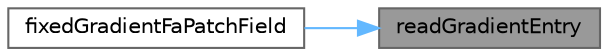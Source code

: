 digraph "readGradientEntry"
{
 // LATEX_PDF_SIZE
  bgcolor="transparent";
  edge [fontname=Helvetica,fontsize=10,labelfontname=Helvetica,labelfontsize=10];
  node [fontname=Helvetica,fontsize=10,shape=box,height=0.2,width=0.4];
  rankdir="RL";
  Node1 [id="Node000001",label="readGradientEntry",height=0.2,width=0.4,color="gray40", fillcolor="grey60", style="filled", fontcolor="black",tooltip=" "];
  Node1 -> Node2 [id="edge1_Node000001_Node000002",dir="back",color="steelblue1",style="solid",tooltip=" "];
  Node2 [id="Node000002",label="fixedGradientFaPatchField",height=0.2,width=0.4,color="grey40", fillcolor="white", style="filled",URL="$classFoam_1_1fixedGradientFaPatchField.html#a066d3bb39c0f548178d59d5f2ba6ef59",tooltip=" "];
}
